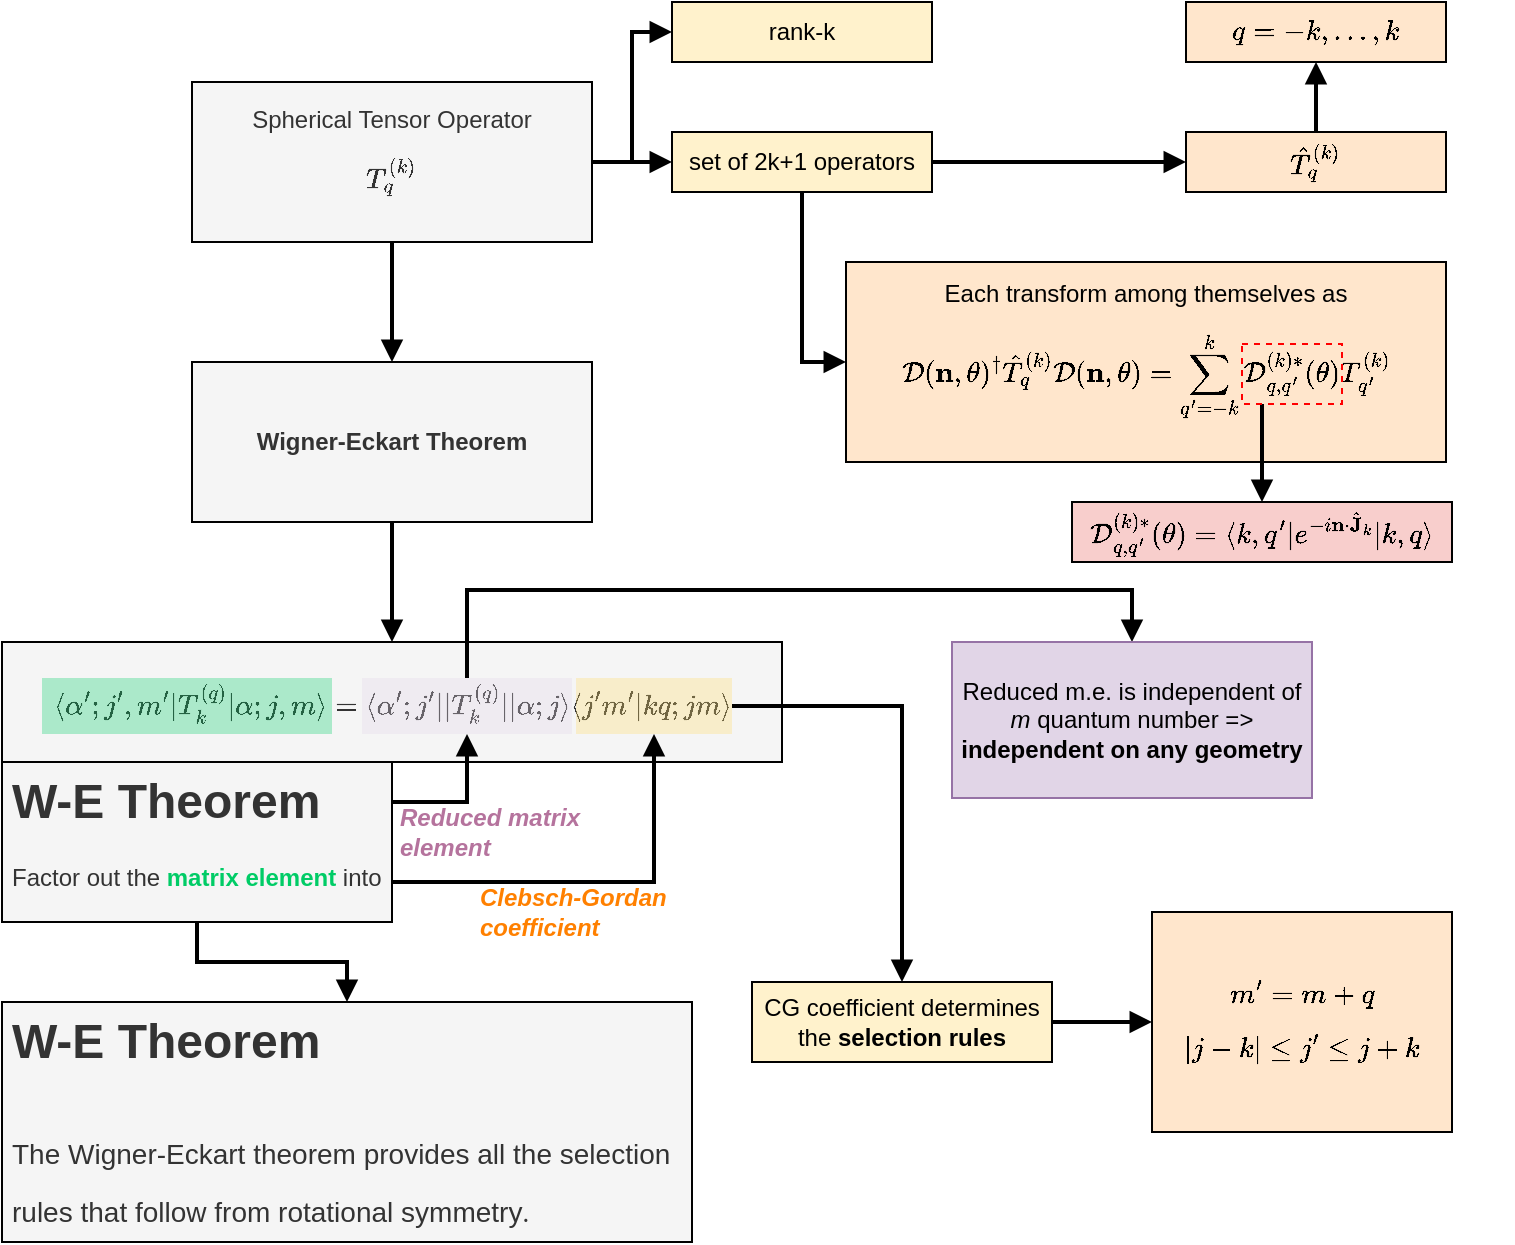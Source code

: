 <mxfile version="14.2.9" type="device"><diagram id="q8pYfuhFwuvd3MflH_-n" name="Page-1"><mxGraphModel dx="1747" dy="2589" grid="1" gridSize="10" guides="1" tooltips="1" connect="1" arrows="1" fold="1" page="1" pageScale="1" pageWidth="827" pageHeight="1169" math="1" shadow="0"><root><mxCell id="0"/><mxCell id="1" parent="0"/><mxCell id="tRVva0KWg3M-XQ3ip3Tr-4" style="edgeStyle=orthogonalEdgeStyle;rounded=0;orthogonalLoop=1;jettySize=auto;html=1;entryX=0;entryY=0.5;entryDx=0;entryDy=0;strokeWidth=2;endArrow=block;endFill=1;" parent="1" source="yedVe36bU5AGDzqKVv2i-2" target="tRVva0KWg3M-XQ3ip3Tr-1" edge="1"><mxGeometry relative="1" as="geometry"/></mxCell><mxCell id="tRVva0KWg3M-XQ3ip3Tr-5" value="" style="edgeStyle=orthogonalEdgeStyle;rounded=0;orthogonalLoop=1;jettySize=auto;html=1;endArrow=block;endFill=1;strokeWidth=2;" parent="1" source="yedVe36bU5AGDzqKVv2i-2" target="tRVva0KWg3M-XQ3ip3Tr-2" edge="1"><mxGeometry relative="1" as="geometry"/></mxCell><mxCell id="tRVva0KWg3M-XQ3ip3Tr-19" value="" style="edgeStyle=orthogonalEdgeStyle;rounded=0;orthogonalLoop=1;jettySize=auto;html=1;endArrow=block;endFill=1;strokeWidth=2;" parent="1" source="yedVe36bU5AGDzqKVv2i-2" target="tRVva0KWg3M-XQ3ip3Tr-18" edge="1"><mxGeometry relative="1" as="geometry"/></mxCell><mxCell id="yedVe36bU5AGDzqKVv2i-2" value="Spherical Tensor Operator$$T_q^{(k)}$$" style="rounded=0;whiteSpace=wrap;html=1;verticalAlign=middle;fillColor=#f5f5f5;fontColor=#333333;" parent="1" vertex="1"><mxGeometry x="200" y="210" width="200" height="80" as="geometry"/></mxCell><mxCell id="tRVva0KWg3M-XQ3ip3Tr-1" value="rank-k" style="rounded=0;whiteSpace=wrap;html=1;fillColor=#fff2cc;" parent="1" vertex="1"><mxGeometry x="440" y="170" width="130" height="30" as="geometry"/></mxCell><mxCell id="tRVva0KWg3M-XQ3ip3Tr-7" style="edgeStyle=orthogonalEdgeStyle;rounded=0;orthogonalLoop=1;jettySize=auto;html=1;entryX=0;entryY=0.5;entryDx=0;entryDy=0;endArrow=block;endFill=1;strokeWidth=2;" parent="1" source="tRVva0KWg3M-XQ3ip3Tr-2" target="tRVva0KWg3M-XQ3ip3Tr-3" edge="1"><mxGeometry relative="1" as="geometry"/></mxCell><mxCell id="tRVva0KWg3M-XQ3ip3Tr-10" value="" style="edgeStyle=orthogonalEdgeStyle;rounded=0;orthogonalLoop=1;jettySize=auto;html=1;endArrow=block;endFill=1;strokeWidth=2;" parent="1" source="tRVva0KWg3M-XQ3ip3Tr-2" target="tRVva0KWg3M-XQ3ip3Tr-9" edge="1"><mxGeometry relative="1" as="geometry"/></mxCell><mxCell id="tRVva0KWg3M-XQ3ip3Tr-2" value="set of 2k+1 operators" style="rounded=0;whiteSpace=wrap;html=1;fillColor=#fff2cc;" parent="1" vertex="1"><mxGeometry x="440" y="235" width="130" height="30" as="geometry"/></mxCell><mxCell id="tRVva0KWg3M-XQ3ip3Tr-3" value="Each transform among themselves as $$\mathcal{D}(\mathbf{n},\theta)^\dagger\hat{T}_q^{(k)}\mathcal{D}(\mathbf{n},\theta)=\sum_{q'=-k}^k\mathcal{D}^{(k)*}_{q,q'}(\theta)T_{q'}^{(k)}$$" style="rounded=0;whiteSpace=wrap;html=1;fillColor=#ffe6cc;" parent="1" vertex="1"><mxGeometry x="527" y="300" width="300" height="100" as="geometry"/></mxCell><mxCell id="tRVva0KWg3M-XQ3ip3Tr-8" value="$$q=-k,\dots,k$$" style="rounded=0;whiteSpace=wrap;html=1;fillColor=#ffe6cc;" parent="1" vertex="1"><mxGeometry x="697" y="170" width="130" height="30" as="geometry"/></mxCell><mxCell id="tRVva0KWg3M-XQ3ip3Tr-12" value="" style="edgeStyle=orthogonalEdgeStyle;rounded=0;orthogonalLoop=1;jettySize=auto;html=1;endArrow=block;endFill=1;strokeWidth=2;" parent="1" source="tRVva0KWg3M-XQ3ip3Tr-9" target="tRVva0KWg3M-XQ3ip3Tr-8" edge="1"><mxGeometry relative="1" as="geometry"/></mxCell><mxCell id="tRVva0KWg3M-XQ3ip3Tr-9" value="$$\hat{T}_q^{(k)}$$" style="rounded=0;whiteSpace=wrap;html=1;fillColor=#ffe6cc;" parent="1" vertex="1"><mxGeometry x="697" y="235" width="130" height="30" as="geometry"/></mxCell><mxCell id="tRVva0KWg3M-XQ3ip3Tr-14" value="$$\mathcal{D}^{(k)*}_{q,q'}(\theta)&lt;br&gt;=\langle k,q'|e^{-i\mathbf{n}\cdot\hat{\mathbf{J}}_k}|k,q\rangle$$" style="rounded=0;whiteSpace=wrap;html=1;fillColor=#f8cecc;" parent="1" vertex="1"><mxGeometry x="640" y="420" width="190" height="30" as="geometry"/></mxCell><mxCell id="tRVva0KWg3M-XQ3ip3Tr-17" style="edgeStyle=orthogonalEdgeStyle;rounded=0;orthogonalLoop=1;jettySize=auto;html=1;endArrow=block;endFill=1;strokeWidth=2;" parent="1" source="tRVva0KWg3M-XQ3ip3Tr-16" target="tRVva0KWg3M-XQ3ip3Tr-14" edge="1"><mxGeometry relative="1" as="geometry"><Array as="points"><mxPoint x="735" y="390"/><mxPoint x="735" y="390"/></Array></mxGeometry></mxCell><mxCell id="tRVva0KWg3M-XQ3ip3Tr-16" value="" style="rounded=0;whiteSpace=wrap;html=1;fillColor=none;strokeColor=#FF0000;dashed=1;" parent="1" vertex="1"><mxGeometry x="725" y="341" width="50" height="30" as="geometry"/></mxCell><mxCell id="tRVva0KWg3M-XQ3ip3Tr-21" value="" style="edgeStyle=orthogonalEdgeStyle;rounded=0;orthogonalLoop=1;jettySize=auto;html=1;endArrow=block;endFill=1;strokeWidth=2;" parent="1" source="tRVva0KWg3M-XQ3ip3Tr-18" target="tRVva0KWg3M-XQ3ip3Tr-20" edge="1"><mxGeometry relative="1" as="geometry"/></mxCell><mxCell id="tRVva0KWg3M-XQ3ip3Tr-18" value="&lt;b&gt;Wigner-Eckart Theorem&lt;/b&gt;" style="rounded=0;whiteSpace=wrap;html=1;verticalAlign=middle;fillColor=#f5f5f5;fontColor=#333333;" parent="1" vertex="1"><mxGeometry x="200" y="350" width="200" height="80" as="geometry"/></mxCell><mxCell id="tRVva0KWg3M-XQ3ip3Tr-20" value="&lt;span&gt;$$\langle \alpha';j',m'|T_k^{(q)}|\alpha;j,m\rangle=\langle \alpha';j'||T_k^{(q)}||\alpha;j\rangle \langle j'm'|kq;jm\rangle$$&lt;/span&gt;" style="rounded=0;whiteSpace=wrap;html=1;verticalAlign=middle;fillColor=#f5f5f5;fontColor=#333333;fontStyle=0" parent="1" vertex="1"><mxGeometry x="105" y="490" width="390" height="60" as="geometry"/></mxCell><mxCell id="tRVva0KWg3M-XQ3ip3Tr-36" style="edgeStyle=orthogonalEdgeStyle;rounded=0;orthogonalLoop=1;jettySize=auto;html=1;entryX=0.5;entryY=0;entryDx=0;entryDy=0;endArrow=block;endFill=1;strokeWidth=2;fontColor=#000000;" parent="1" source="tRVva0KWg3M-XQ3ip3Tr-22" target="tRVva0KWg3M-XQ3ip3Tr-35" edge="1"><mxGeometry relative="1" as="geometry"><Array as="points"><mxPoint x="338" y="464"/><mxPoint x="670" y="464"/></Array></mxGeometry></mxCell><mxCell id="tRVva0KWg3M-XQ3ip3Tr-22" value="" style="rounded=0;whiteSpace=wrap;html=1;dashed=1;fillColor=#e1d5e7;opacity=30;strokeColor=none;" parent="1" vertex="1"><mxGeometry x="285" y="508" width="105" height="28" as="geometry"/></mxCell><mxCell id="tRVva0KWg3M-XQ3ip3Tr-34" style="edgeStyle=orthogonalEdgeStyle;rounded=0;orthogonalLoop=1;jettySize=auto;html=1;endArrow=block;endFill=1;strokeWidth=2;fontColor=#000000;" parent="1" source="tRVva0KWg3M-XQ3ip3Tr-24" target="tRVva0KWg3M-XQ3ip3Tr-33" edge="1"><mxGeometry relative="1" as="geometry"/></mxCell><mxCell id="tRVva0KWg3M-XQ3ip3Tr-24" value="" style="rounded=0;whiteSpace=wrap;html=1;dashed=1;strokeColor=none;opacity=30;fillColor=#FFD966;" parent="1" vertex="1"><mxGeometry x="392" y="508" width="78" height="28" as="geometry"/></mxCell><mxCell id="tRVva0KWg3M-XQ3ip3Tr-26" style="edgeStyle=orthogonalEdgeStyle;rounded=0;orthogonalLoop=1;jettySize=auto;html=1;entryX=0.5;entryY=1;entryDx=0;entryDy=0;endArrow=block;endFill=1;strokeWidth=2;exitX=1;exitY=0.25;exitDx=0;exitDy=0;" parent="1" source="tRVva0KWg3M-XQ3ip3Tr-25" target="tRVva0KWg3M-XQ3ip3Tr-22" edge="1"><mxGeometry relative="1" as="geometry"/></mxCell><mxCell id="tRVva0KWg3M-XQ3ip3Tr-27" style="edgeStyle=orthogonalEdgeStyle;rounded=0;orthogonalLoop=1;jettySize=auto;html=1;entryX=0.5;entryY=1;entryDx=0;entryDy=0;endArrow=block;endFill=1;strokeWidth=2;exitX=1;exitY=0.75;exitDx=0;exitDy=0;" parent="1" source="tRVva0KWg3M-XQ3ip3Tr-25" target="tRVva0KWg3M-XQ3ip3Tr-24" edge="1"><mxGeometry relative="1" as="geometry"/></mxCell><mxCell id="tRVva0KWg3M-XQ3ip3Tr-41" value="" style="edgeStyle=orthogonalEdgeStyle;rounded=0;orthogonalLoop=1;jettySize=auto;html=1;endArrow=block;endFill=1;strokeWidth=2;fontColor=#FF8000;" parent="1" source="tRVva0KWg3M-XQ3ip3Tr-25" target="tRVva0KWg3M-XQ3ip3Tr-40" edge="1"><mxGeometry relative="1" as="geometry"/></mxCell><mxCell id="tRVva0KWg3M-XQ3ip3Tr-25" value="&lt;h1&gt;W-E Theorem&lt;/h1&gt;&lt;p&gt;Factor out the &lt;font color=&quot;#00cc66&quot;&gt;&lt;b&gt;matrix element&lt;/b&gt;&lt;/font&gt; into&lt;/p&gt;" style="text;html=1;fillColor=#f5f5f5;spacing=5;spacingTop=-20;whiteSpace=wrap;overflow=hidden;rounded=0;fontColor=#333333;strokeColor=#000000;" parent="1" vertex="1"><mxGeometry x="105" y="550" width="195" height="80" as="geometry"/></mxCell><mxCell id="tRVva0KWg3M-XQ3ip3Tr-28" value="" style="rounded=0;whiteSpace=wrap;html=1;dashed=1;strokeColor=none;opacity=30;fillColor=#00CC66;" parent="1" vertex="1"><mxGeometry x="125" y="508" width="145" height="28" as="geometry"/></mxCell><mxCell id="tRVva0KWg3M-XQ3ip3Tr-30" value="&lt;font&gt;Reduced matrix element&lt;/font&gt;" style="text;html=1;strokeColor=none;fillColor=none;align=left;verticalAlign=middle;whiteSpace=wrap;rounded=0;fontStyle=3;fontColor=#B5739D;" parent="1" vertex="1"><mxGeometry x="302" y="575" width="98" height="20" as="geometry"/></mxCell><mxCell id="tRVva0KWg3M-XQ3ip3Tr-31" value="&lt;font&gt;Clebsch-Gordan coefficient&lt;/font&gt;" style="text;html=1;strokeColor=none;fillColor=none;align=left;verticalAlign=middle;whiteSpace=wrap;rounded=0;fontStyle=3;fontColor=#FF8000;" parent="1" vertex="1"><mxGeometry x="342" y="615" width="98" height="20" as="geometry"/></mxCell><mxCell id="tRVva0KWg3M-XQ3ip3Tr-39" value="" style="edgeStyle=orthogonalEdgeStyle;rounded=0;orthogonalLoop=1;jettySize=auto;html=1;endArrow=block;endFill=1;strokeWidth=2;fontColor=#000000;" parent="1" source="tRVva0KWg3M-XQ3ip3Tr-33" target="tRVva0KWg3M-XQ3ip3Tr-38" edge="1"><mxGeometry relative="1" as="geometry"/></mxCell><mxCell id="tRVva0KWg3M-XQ3ip3Tr-33" value="CG coefficient determines the &lt;b&gt;selection rules&lt;/b&gt;" style="rounded=0;whiteSpace=wrap;html=1;fillColor=#fff2cc;" parent="1" vertex="1"><mxGeometry x="480" y="660" width="150" height="40" as="geometry"/></mxCell><mxCell id="tRVva0KWg3M-XQ3ip3Tr-35" value="Reduced m.e. is independent of &lt;i&gt;m &lt;/i&gt;quantum number&amp;nbsp;=&amp;gt;&lt;br&gt;&lt;b&gt;independent on any geometry&lt;/b&gt;" style="rounded=0;whiteSpace=wrap;html=1;fillColor=#e1d5e7;strokeColor=#9673a6;" parent="1" vertex="1"><mxGeometry x="580" y="490" width="180" height="78" as="geometry"/></mxCell><mxCell id="tRVva0KWg3M-XQ3ip3Tr-38" value="$$m'=m+q$$ $$|j-k|\leq j' \leq j+k$$" style="rounded=0;whiteSpace=wrap;html=1;fillColor=#ffe6cc;" parent="1" vertex="1"><mxGeometry x="680" y="625" width="150" height="110" as="geometry"/></mxCell><mxCell id="tRVva0KWg3M-XQ3ip3Tr-40" value="&lt;h1&gt;W-E Theorem&lt;/h1&gt;&lt;h1&gt;&lt;p&gt;&lt;span style=&quot;font-weight: normal&quot;&gt;&lt;font style=&quot;font-size: 14px&quot;&gt;The Wigner-Eckart theorem provides all the selection rules that follow from rotational symmetry&lt;/font&gt;&lt;font style=&quot;font-size: 13.333px&quot; face=&quot;cmr10&quot;&gt;.&lt;/font&gt;&lt;/span&gt;&lt;/p&gt;&#9;&#9;&lt;/h1&gt;" style="text;html=1;fillColor=#f5f5f5;spacing=5;spacingTop=-20;whiteSpace=wrap;overflow=hidden;rounded=0;fontColor=#333333;strokeColor=#000000;" parent="1" vertex="1"><mxGeometry x="105" y="670" width="345" height="120" as="geometry"/></mxCell></root></mxGraphModel></diagram></mxfile>